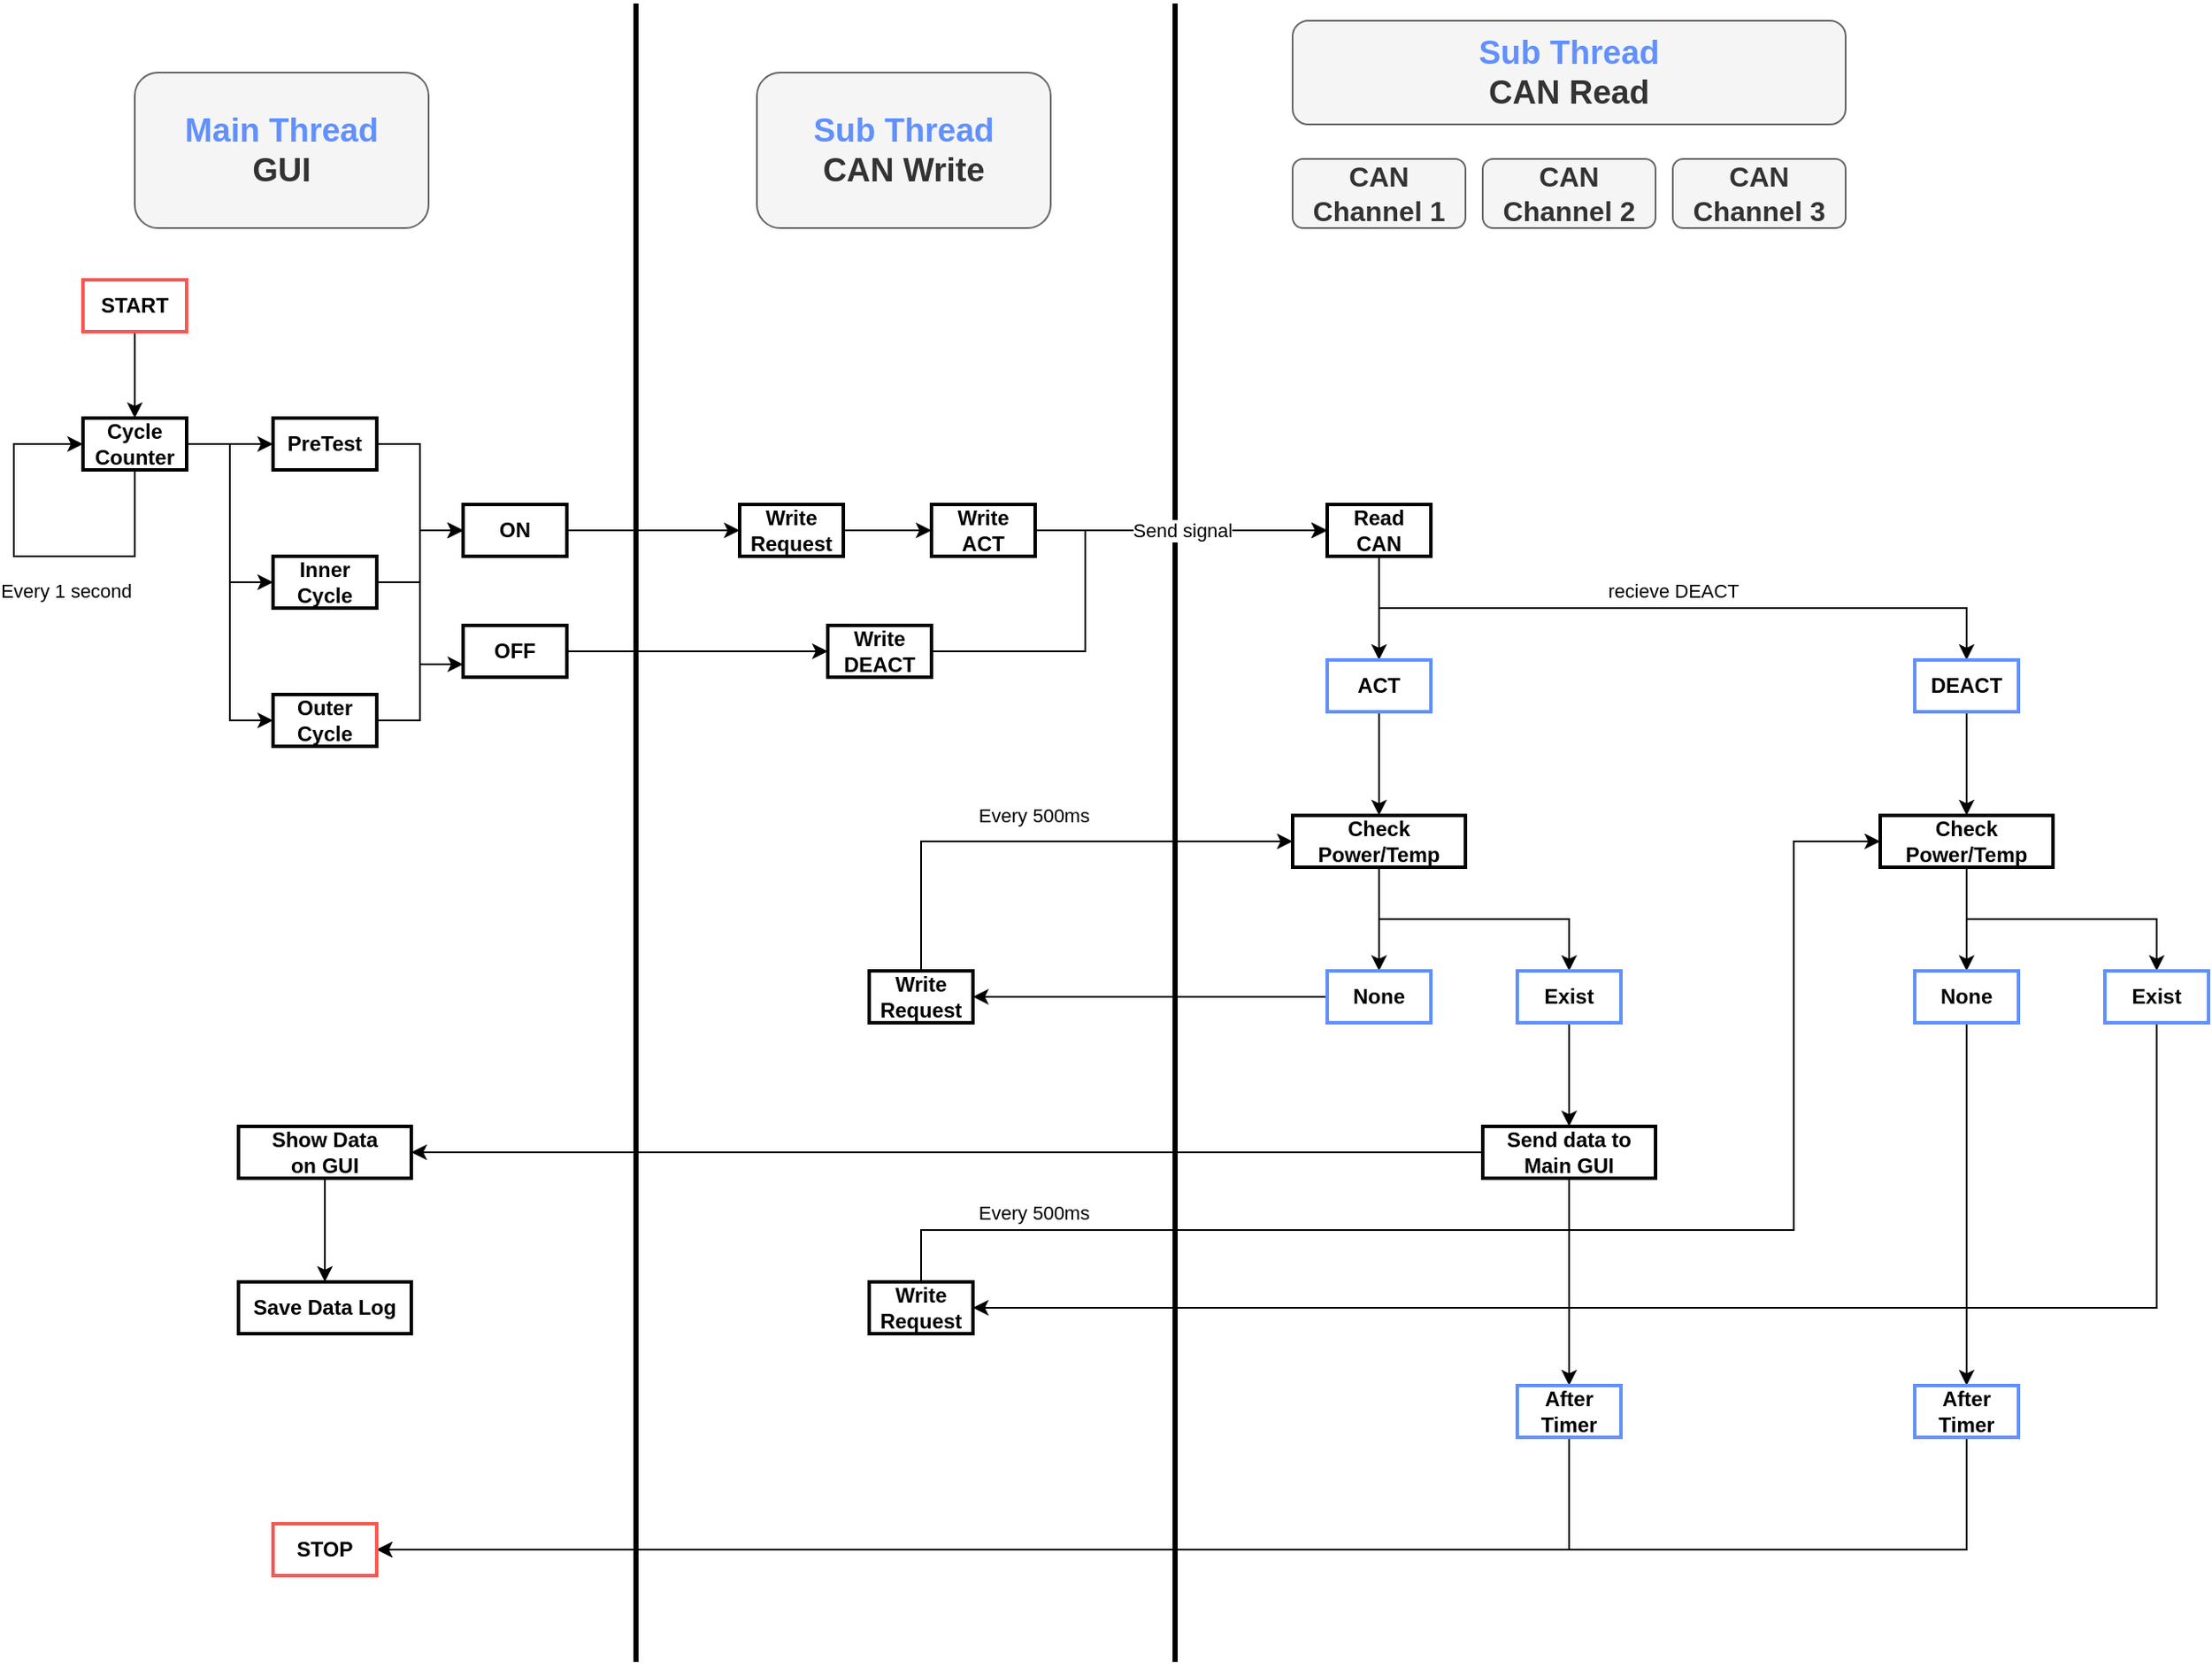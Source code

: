 <mxfile version="24.7.8" pages="2">
  <diagram id="8d7rLkh_Rlaze9eaCxgk" name="Flow_Chart">
    <mxGraphModel dx="1434" dy="836" grid="1" gridSize="10" guides="1" tooltips="1" connect="1" arrows="1" fold="1" page="1" pageScale="1" pageWidth="827" pageHeight="1169" math="0" shadow="0">
      <root>
        <mxCell id="0" />
        <mxCell id="1" parent="0" />
        <mxCell id="RyZvvRaX84lEs0q11GbQ-7" value="&lt;b&gt;&lt;font style=&quot;font-size: 16px;&quot;&gt;CAN&lt;/font&gt;&lt;/b&gt;&lt;div&gt;&lt;b&gt;&lt;font style=&quot;font-size: 16px;&quot;&gt;Channel 1&lt;/font&gt;&lt;/b&gt;&lt;/div&gt;" style="rounded=1;whiteSpace=wrap;html=1;fillColor=#f5f5f5;fontColor=#333333;strokeColor=#666666;" parent="1" vertex="1">
          <mxGeometry x="780" y="130" width="100" height="40" as="geometry" />
        </mxCell>
        <mxCell id="RyZvvRaX84lEs0q11GbQ-8" value="&lt;b&gt;&lt;font style=&quot;font-size: 16px;&quot;&gt;CAN&lt;/font&gt;&lt;/b&gt;&lt;div&gt;&lt;b&gt;&lt;font style=&quot;font-size: 16px;&quot;&gt;Channel 2&lt;/font&gt;&lt;/b&gt;&lt;/div&gt;" style="rounded=1;whiteSpace=wrap;html=1;fillColor=#f5f5f5;fontColor=#333333;strokeColor=#666666;" parent="1" vertex="1">
          <mxGeometry x="890" y="130" width="100" height="40" as="geometry" />
        </mxCell>
        <mxCell id="RyZvvRaX84lEs0q11GbQ-9" value="&lt;b&gt;&lt;font style=&quot;font-size: 16px;&quot;&gt;CAN&lt;/font&gt;&lt;/b&gt;&lt;div&gt;&lt;b&gt;&lt;font style=&quot;font-size: 16px;&quot;&gt;Channel 3&lt;/font&gt;&lt;/b&gt;&lt;/div&gt;" style="rounded=1;whiteSpace=wrap;html=1;fillColor=#f5f5f5;fontColor=#333333;strokeColor=#666666;" parent="1" vertex="1">
          <mxGeometry x="1000" y="130" width="100" height="40" as="geometry" />
        </mxCell>
        <mxCell id="RyZvvRaX84lEs0q11GbQ-10" value="&lt;font style=&quot;font-size: 19px; font-weight: 700;&quot; color=&quot;#6290fc&quot;&gt;Main Thread&lt;/font&gt;&lt;div style=&quot;font-size: 19px; font-weight: 700;&quot;&gt;GUI&lt;/div&gt;" style="rounded=1;whiteSpace=wrap;html=1;fillColor=#f5f5f5;fontColor=#333333;strokeColor=#666666;" parent="1" vertex="1">
          <mxGeometry x="110" y="80" width="170" height="90" as="geometry" />
        </mxCell>
        <mxCell id="RyZvvRaX84lEs0q11GbQ-11" value="&lt;font style=&quot;font-size: 19px; font-weight: 700;&quot; color=&quot;#6290fc&quot;&gt;Sub Thread&lt;/font&gt;&lt;div style=&quot;font-size: 19px; font-weight: 700;&quot;&gt;CAN Write&lt;/div&gt;" style="rounded=1;whiteSpace=wrap;html=1;fillColor=#f5f5f5;fontColor=#333333;strokeColor=#666666;" parent="1" vertex="1">
          <mxGeometry x="470" y="80" width="170" height="90" as="geometry" />
        </mxCell>
        <mxCell id="RyZvvRaX84lEs0q11GbQ-12" value="&lt;font style=&quot;font-size: 19px; font-weight: 700;&quot; color=&quot;#6290fc&quot;&gt;Sub Thread&lt;/font&gt;&lt;div style=&quot;font-size: 19px; font-weight: 700;&quot;&gt;CAN Read&lt;/div&gt;" style="rounded=1;whiteSpace=wrap;html=1;fillColor=#f5f5f5;fontColor=#333333;strokeColor=#666666;" parent="1" vertex="1">
          <mxGeometry x="780" y="50" width="320" height="60" as="geometry" />
        </mxCell>
        <mxCell id="RyZvvRaX84lEs0q11GbQ-14" value="" style="endArrow=none;html=1;rounded=0;strokeWidth=3;" parent="1" edge="1">
          <mxGeometry width="50" height="50" relative="1" as="geometry">
            <mxPoint x="400" y="1000" as="sourcePoint" />
            <mxPoint x="400" y="40" as="targetPoint" />
          </mxGeometry>
        </mxCell>
        <mxCell id="RyZvvRaX84lEs0q11GbQ-15" value="" style="endArrow=none;html=1;rounded=0;strokeWidth=3;" parent="1" edge="1">
          <mxGeometry width="50" height="50" relative="1" as="geometry">
            <mxPoint x="712" y="1000" as="sourcePoint" />
            <mxPoint x="712" y="40" as="targetPoint" />
          </mxGeometry>
        </mxCell>
        <mxCell id="toWJJAxYDYulNdRir4jj-26" value="" style="edgeStyle=orthogonalEdgeStyle;rounded=0;orthogonalLoop=1;jettySize=auto;html=1;" edge="1" parent="1" source="RyZvvRaX84lEs0q11GbQ-16" target="toWJJAxYDYulNdRir4jj-3">
          <mxGeometry relative="1" as="geometry" />
        </mxCell>
        <mxCell id="RyZvvRaX84lEs0q11GbQ-16" value="START" style="text;html=1;align=center;verticalAlign=middle;whiteSpace=wrap;rounded=0;fontStyle=1;strokeColor=#F85752;strokeWidth=2;" parent="1" vertex="1">
          <mxGeometry x="80" y="200" width="60" height="30" as="geometry" />
        </mxCell>
        <mxCell id="RyZvvRaX84lEs0q11GbQ-20" value="Write&lt;div&gt;ACT&lt;/div&gt;" style="text;html=1;align=center;verticalAlign=middle;whiteSpace=wrap;rounded=0;fontStyle=1;strokeColor=default;strokeWidth=2;" parent="1" vertex="1">
          <mxGeometry x="571" y="330" width="60" height="30" as="geometry" />
        </mxCell>
        <mxCell id="toWJJAxYDYulNdRir4jj-23" value="" style="edgeStyle=orthogonalEdgeStyle;rounded=0;orthogonalLoop=1;jettySize=auto;html=1;" edge="1" parent="1" source="RyZvvRaX84lEs0q11GbQ-27" target="toWJJAxYDYulNdRir4jj-21">
          <mxGeometry relative="1" as="geometry" />
        </mxCell>
        <mxCell id="toWJJAxYDYulNdRir4jj-24" value="recieve DEACT" style="edgeStyle=orthogonalEdgeStyle;rounded=0;orthogonalLoop=1;jettySize=auto;html=1;exitX=0.5;exitY=1;exitDx=0;exitDy=0;entryX=0.5;entryY=0;entryDx=0;entryDy=0;" edge="1" parent="1" source="RyZvvRaX84lEs0q11GbQ-27" target="toWJJAxYDYulNdRir4jj-22">
          <mxGeometry y="10" relative="1" as="geometry">
            <mxPoint as="offset" />
          </mxGeometry>
        </mxCell>
        <mxCell id="RyZvvRaX84lEs0q11GbQ-27" value="Read&lt;div&gt;CAN&lt;/div&gt;" style="text;html=1;align=center;verticalAlign=middle;whiteSpace=wrap;rounded=0;fontStyle=1;strokeWidth=2;strokeColor=default;" parent="1" vertex="1">
          <mxGeometry x="800" y="330" width="60" height="30" as="geometry" />
        </mxCell>
        <mxCell id="toWJJAxYDYulNdRir4jj-11" style="edgeStyle=orthogonalEdgeStyle;rounded=0;orthogonalLoop=1;jettySize=auto;html=1;exitX=1;exitY=0.5;exitDx=0;exitDy=0;entryX=0;entryY=0.5;entryDx=0;entryDy=0;" edge="1" parent="1" source="toWJJAxYDYulNdRir4jj-3" target="toWJJAxYDYulNdRir4jj-4">
          <mxGeometry relative="1" as="geometry" />
        </mxCell>
        <mxCell id="toWJJAxYDYulNdRir4jj-12" style="edgeStyle=orthogonalEdgeStyle;rounded=0;orthogonalLoop=1;jettySize=auto;html=1;exitX=1;exitY=0.5;exitDx=0;exitDy=0;entryX=0;entryY=0.5;entryDx=0;entryDy=0;" edge="1" parent="1" source="toWJJAxYDYulNdRir4jj-3" target="toWJJAxYDYulNdRir4jj-5">
          <mxGeometry relative="1" as="geometry" />
        </mxCell>
        <mxCell id="toWJJAxYDYulNdRir4jj-13" style="edgeStyle=orthogonalEdgeStyle;rounded=0;orthogonalLoop=1;jettySize=auto;html=1;exitX=1;exitY=0.5;exitDx=0;exitDy=0;entryX=0;entryY=0.5;entryDx=0;entryDy=0;" edge="1" parent="1" source="toWJJAxYDYulNdRir4jj-3" target="toWJJAxYDYulNdRir4jj-6">
          <mxGeometry relative="1" as="geometry" />
        </mxCell>
        <mxCell id="toWJJAxYDYulNdRir4jj-3" value="Cycle&lt;div&gt;Counter&lt;/div&gt;" style="text;html=1;align=center;verticalAlign=middle;whiteSpace=wrap;rounded=0;fontStyle=1;strokeColor=default;strokeWidth=2;" vertex="1" parent="1">
          <mxGeometry x="80" y="280" width="60" height="30" as="geometry" />
        </mxCell>
        <mxCell id="toWJJAxYDYulNdRir4jj-9" style="edgeStyle=orthogonalEdgeStyle;rounded=0;orthogonalLoop=1;jettySize=auto;html=1;exitX=1;exitY=0.5;exitDx=0;exitDy=0;entryX=0;entryY=0.5;entryDx=0;entryDy=0;" edge="1" parent="1" source="toWJJAxYDYulNdRir4jj-4" target="toWJJAxYDYulNdRir4jj-7">
          <mxGeometry relative="1" as="geometry" />
        </mxCell>
        <mxCell id="toWJJAxYDYulNdRir4jj-10" style="edgeStyle=orthogonalEdgeStyle;rounded=0;orthogonalLoop=1;jettySize=auto;html=1;exitX=1;exitY=0.5;exitDx=0;exitDy=0;entryX=0;entryY=0.75;entryDx=0;entryDy=0;" edge="1" parent="1" source="toWJJAxYDYulNdRir4jj-4" target="toWJJAxYDYulNdRir4jj-8">
          <mxGeometry relative="1" as="geometry" />
        </mxCell>
        <mxCell id="toWJJAxYDYulNdRir4jj-4" value="PreTest" style="text;html=1;align=center;verticalAlign=middle;whiteSpace=wrap;rounded=0;fontStyle=1;strokeColor=default;strokeWidth=2;" vertex="1" parent="1">
          <mxGeometry x="190" y="280" width="60" height="30" as="geometry" />
        </mxCell>
        <mxCell id="toWJJAxYDYulNdRir4jj-14" style="edgeStyle=orthogonalEdgeStyle;rounded=0;orthogonalLoop=1;jettySize=auto;html=1;exitX=1;exitY=0.5;exitDx=0;exitDy=0;entryX=0;entryY=0.5;entryDx=0;entryDy=0;" edge="1" parent="1" source="toWJJAxYDYulNdRir4jj-5" target="toWJJAxYDYulNdRir4jj-7">
          <mxGeometry relative="1" as="geometry" />
        </mxCell>
        <mxCell id="toWJJAxYDYulNdRir4jj-5" value="Inner&lt;div&gt;Cycle&lt;/div&gt;" style="text;html=1;align=center;verticalAlign=middle;whiteSpace=wrap;rounded=0;fontStyle=1;strokeColor=default;strokeWidth=2;" vertex="1" parent="1">
          <mxGeometry x="190" y="360" width="60" height="30" as="geometry" />
        </mxCell>
        <mxCell id="toWJJAxYDYulNdRir4jj-15" style="edgeStyle=orthogonalEdgeStyle;rounded=0;orthogonalLoop=1;jettySize=auto;html=1;exitX=1;exitY=0.5;exitDx=0;exitDy=0;entryX=0;entryY=0.5;entryDx=0;entryDy=0;" edge="1" parent="1" source="toWJJAxYDYulNdRir4jj-6" target="toWJJAxYDYulNdRir4jj-7">
          <mxGeometry relative="1" as="geometry" />
        </mxCell>
        <mxCell id="toWJJAxYDYulNdRir4jj-6" value="Outer&lt;div&gt;Cycle&lt;/div&gt;" style="text;html=1;align=center;verticalAlign=middle;whiteSpace=wrap;rounded=0;fontStyle=1;strokeColor=default;strokeWidth=2;" vertex="1" parent="1">
          <mxGeometry x="190" y="440" width="60" height="30" as="geometry" />
        </mxCell>
        <mxCell id="toWJJAxYDYulNdRir4jj-18" style="edgeStyle=orthogonalEdgeStyle;rounded=0;orthogonalLoop=1;jettySize=auto;html=1;exitX=1;exitY=0.5;exitDx=0;exitDy=0;entryX=0;entryY=0.5;entryDx=0;entryDy=0;" edge="1" parent="1" source="toWJJAxYDYulNdRir4jj-35" target="RyZvvRaX84lEs0q11GbQ-20">
          <mxGeometry relative="1" as="geometry" />
        </mxCell>
        <mxCell id="toWJJAxYDYulNdRir4jj-7" value="ON" style="text;html=1;align=center;verticalAlign=middle;whiteSpace=wrap;rounded=0;fontStyle=1;strokeColor=default;strokeWidth=2;" vertex="1" parent="1">
          <mxGeometry x="300" y="330" width="60" height="30" as="geometry" />
        </mxCell>
        <mxCell id="toWJJAxYDYulNdRir4jj-19" style="edgeStyle=orthogonalEdgeStyle;rounded=0;orthogonalLoop=1;jettySize=auto;html=1;exitX=1;exitY=0.5;exitDx=0;exitDy=0;entryX=0;entryY=0.5;entryDx=0;entryDy=0;" edge="1" parent="1" source="toWJJAxYDYulNdRir4jj-8" target="toWJJAxYDYulNdRir4jj-16">
          <mxGeometry relative="1" as="geometry" />
        </mxCell>
        <mxCell id="toWJJAxYDYulNdRir4jj-8" value="OFF" style="text;html=1;align=center;verticalAlign=middle;whiteSpace=wrap;rounded=0;fontStyle=1;strokeColor=default;strokeWidth=2;" vertex="1" parent="1">
          <mxGeometry x="300" y="400" width="60" height="30" as="geometry" />
        </mxCell>
        <mxCell id="toWJJAxYDYulNdRir4jj-17" style="edgeStyle=orthogonalEdgeStyle;rounded=0;orthogonalLoop=1;jettySize=auto;html=1;exitX=1;exitY=0.5;exitDx=0;exitDy=0;entryX=0;entryY=0.5;entryDx=0;entryDy=0;" edge="1" parent="1" source="toWJJAxYDYulNdRir4jj-16" target="RyZvvRaX84lEs0q11GbQ-27">
          <mxGeometry relative="1" as="geometry">
            <Array as="points">
              <mxPoint x="660" y="415" />
              <mxPoint x="660" y="345" />
            </Array>
          </mxGeometry>
        </mxCell>
        <mxCell id="toWJJAxYDYulNdRir4jj-16" value="Write&lt;div&gt;DEACT&lt;/div&gt;" style="text;html=1;align=center;verticalAlign=middle;whiteSpace=wrap;rounded=0;fontStyle=1;strokeColor=default;strokeWidth=2;" vertex="1" parent="1">
          <mxGeometry x="511" y="400" width="60" height="30" as="geometry" />
        </mxCell>
        <mxCell id="RyZvvRaX84lEs0q11GbQ-30" value="Send signal" style="edgeStyle=orthogonalEdgeStyle;rounded=0;orthogonalLoop=1;jettySize=auto;html=1;entryX=0;entryY=0.5;entryDx=0;entryDy=0;exitX=1;exitY=0.5;exitDx=0;exitDy=0;" parent="1" source="RyZvvRaX84lEs0q11GbQ-20" target="RyZvvRaX84lEs0q11GbQ-27" edge="1">
          <mxGeometry relative="1" as="geometry">
            <Array as="points">
              <mxPoint x="690" y="345" />
              <mxPoint x="690" y="345" />
            </Array>
          </mxGeometry>
        </mxCell>
        <mxCell id="toWJJAxYDYulNdRir4jj-20" value="Every 1 second" style="edgeStyle=orthogonalEdgeStyle;rounded=0;orthogonalLoop=1;jettySize=auto;html=1;entryX=0;entryY=0.5;entryDx=0;entryDy=0;exitX=0.5;exitY=1;exitDx=0;exitDy=0;" edge="1" parent="1" source="toWJJAxYDYulNdRir4jj-3" target="toWJJAxYDYulNdRir4jj-3">
          <mxGeometry x="-0.2" y="20" relative="1" as="geometry">
            <Array as="points">
              <mxPoint x="110" y="360" />
              <mxPoint x="40" y="360" />
              <mxPoint x="40" y="295" />
            </Array>
            <mxPoint as="offset" />
          </mxGeometry>
        </mxCell>
        <mxCell id="toWJJAxYDYulNdRir4jj-29" value="" style="edgeStyle=orthogonalEdgeStyle;rounded=0;orthogonalLoop=1;jettySize=auto;html=1;" edge="1" parent="1" source="toWJJAxYDYulNdRir4jj-21" target="toWJJAxYDYulNdRir4jj-25">
          <mxGeometry relative="1" as="geometry" />
        </mxCell>
        <mxCell id="toWJJAxYDYulNdRir4jj-21" value="ACT" style="text;html=1;align=center;verticalAlign=middle;whiteSpace=wrap;rounded=0;fontStyle=1;strokeWidth=2;strokeColor=#6290FC;" vertex="1" parent="1">
          <mxGeometry x="800" y="420" width="60" height="30" as="geometry" />
        </mxCell>
        <mxCell id="toWJJAxYDYulNdRir4jj-42" value="" style="edgeStyle=orthogonalEdgeStyle;rounded=0;orthogonalLoop=1;jettySize=auto;html=1;" edge="1" parent="1" source="toWJJAxYDYulNdRir4jj-22" target="toWJJAxYDYulNdRir4jj-41">
          <mxGeometry relative="1" as="geometry" />
        </mxCell>
        <mxCell id="toWJJAxYDYulNdRir4jj-22" value="DEACT" style="text;html=1;align=center;verticalAlign=middle;whiteSpace=wrap;rounded=0;fontStyle=1;strokeWidth=2;strokeColor=#6290FC;" vertex="1" parent="1">
          <mxGeometry x="1140" y="420" width="60" height="30" as="geometry" />
        </mxCell>
        <mxCell id="toWJJAxYDYulNdRir4jj-30" value="" style="edgeStyle=orthogonalEdgeStyle;rounded=0;orthogonalLoop=1;jettySize=auto;html=1;" edge="1" parent="1" source="toWJJAxYDYulNdRir4jj-25" target="toWJJAxYDYulNdRir4jj-27">
          <mxGeometry relative="1" as="geometry" />
        </mxCell>
        <mxCell id="toWJJAxYDYulNdRir4jj-31" style="edgeStyle=orthogonalEdgeStyle;rounded=0;orthogonalLoop=1;jettySize=auto;html=1;exitX=0.5;exitY=1;exitDx=0;exitDy=0;entryX=0.5;entryY=0;entryDx=0;entryDy=0;" edge="1" parent="1" source="toWJJAxYDYulNdRir4jj-25" target="toWJJAxYDYulNdRir4jj-28">
          <mxGeometry relative="1" as="geometry" />
        </mxCell>
        <mxCell id="toWJJAxYDYulNdRir4jj-25" value="Check&lt;div&gt;Power/Temp&lt;/div&gt;" style="text;html=1;align=center;verticalAlign=middle;whiteSpace=wrap;rounded=0;fontStyle=1;strokeWidth=2;strokeColor=default;" vertex="1" parent="1">
          <mxGeometry x="780" y="510" width="100" height="30" as="geometry" />
        </mxCell>
        <mxCell id="toWJJAxYDYulNdRir4jj-37" style="edgeStyle=orthogonalEdgeStyle;rounded=0;orthogonalLoop=1;jettySize=auto;html=1;entryX=1;entryY=0.5;entryDx=0;entryDy=0;" edge="1" parent="1" source="toWJJAxYDYulNdRir4jj-27" target="toWJJAxYDYulNdRir4jj-34">
          <mxGeometry relative="1" as="geometry" />
        </mxCell>
        <mxCell id="toWJJAxYDYulNdRir4jj-27" value="None" style="text;html=1;align=center;verticalAlign=middle;whiteSpace=wrap;rounded=0;fontStyle=1;strokeWidth=2;strokeColor=#6290FC;" vertex="1" parent="1">
          <mxGeometry x="800" y="600" width="60" height="30" as="geometry" />
        </mxCell>
        <mxCell id="toWJJAxYDYulNdRir4jj-33" value="" style="edgeStyle=orthogonalEdgeStyle;rounded=0;orthogonalLoop=1;jettySize=auto;html=1;" edge="1" parent="1" source="toWJJAxYDYulNdRir4jj-28" target="toWJJAxYDYulNdRir4jj-32">
          <mxGeometry relative="1" as="geometry" />
        </mxCell>
        <mxCell id="toWJJAxYDYulNdRir4jj-28" value="Exist" style="text;html=1;align=center;verticalAlign=middle;whiteSpace=wrap;rounded=0;fontStyle=1;strokeWidth=2;strokeColor=#6290FC;" vertex="1" parent="1">
          <mxGeometry x="910" y="600" width="60" height="30" as="geometry" />
        </mxCell>
        <mxCell id="toWJJAxYDYulNdRir4jj-40" style="edgeStyle=orthogonalEdgeStyle;rounded=0;orthogonalLoop=1;jettySize=auto;html=1;exitX=0;exitY=0.5;exitDx=0;exitDy=0;entryX=1;entryY=0.5;entryDx=0;entryDy=0;" edge="1" parent="1" source="toWJJAxYDYulNdRir4jj-32" target="toWJJAxYDYulNdRir4jj-39">
          <mxGeometry relative="1" as="geometry" />
        </mxCell>
        <mxCell id="toWJJAxYDYulNdRir4jj-51" style="edgeStyle=orthogonalEdgeStyle;rounded=0;orthogonalLoop=1;jettySize=auto;html=1;exitX=0.5;exitY=1;exitDx=0;exitDy=0;" edge="1" parent="1" source="toWJJAxYDYulNdRir4jj-32">
          <mxGeometry relative="1" as="geometry">
            <mxPoint x="940" y="840" as="targetPoint" />
          </mxGeometry>
        </mxCell>
        <mxCell id="toWJJAxYDYulNdRir4jj-32" value="Send data to&lt;div&gt;Main GUI&lt;/div&gt;" style="text;html=1;align=center;verticalAlign=middle;whiteSpace=wrap;rounded=0;fontStyle=1;strokeWidth=2;strokeColor=default;" vertex="1" parent="1">
          <mxGeometry x="890" y="690" width="100" height="30" as="geometry" />
        </mxCell>
        <mxCell id="toWJJAxYDYulNdRir4jj-38" value="Every 500ms" style="edgeStyle=orthogonalEdgeStyle;rounded=0;orthogonalLoop=1;jettySize=auto;html=1;exitX=0.5;exitY=0;exitDx=0;exitDy=0;entryX=0;entryY=0.5;entryDx=0;entryDy=0;" edge="1" parent="1" source="toWJJAxYDYulNdRir4jj-34" target="toWJJAxYDYulNdRir4jj-25">
          <mxGeometry x="-0.035" y="15" relative="1" as="geometry">
            <mxPoint as="offset" />
          </mxGeometry>
        </mxCell>
        <mxCell id="toWJJAxYDYulNdRir4jj-34" value="Write&lt;div&gt;Request&lt;/div&gt;" style="text;html=1;align=center;verticalAlign=middle;whiteSpace=wrap;rounded=0;fontStyle=1;strokeColor=default;strokeWidth=2;" vertex="1" parent="1">
          <mxGeometry x="535" y="600" width="60" height="30" as="geometry" />
        </mxCell>
        <mxCell id="toWJJAxYDYulNdRir4jj-36" value="" style="edgeStyle=orthogonalEdgeStyle;rounded=0;orthogonalLoop=1;jettySize=auto;html=1;exitX=1;exitY=0.5;exitDx=0;exitDy=0;entryX=0;entryY=0.5;entryDx=0;entryDy=0;" edge="1" parent="1" source="toWJJAxYDYulNdRir4jj-7" target="toWJJAxYDYulNdRir4jj-35">
          <mxGeometry relative="1" as="geometry">
            <mxPoint x="360" y="345" as="sourcePoint" />
            <mxPoint x="525" y="345" as="targetPoint" />
          </mxGeometry>
        </mxCell>
        <mxCell id="toWJJAxYDYulNdRir4jj-35" value="Write&lt;div&gt;Request&lt;/div&gt;" style="text;html=1;align=center;verticalAlign=middle;whiteSpace=wrap;rounded=0;fontStyle=1;strokeColor=default;strokeWidth=2;" vertex="1" parent="1">
          <mxGeometry x="460" y="330" width="60" height="30" as="geometry" />
        </mxCell>
        <mxCell id="toWJJAxYDYulNdRir4jj-60" style="edgeStyle=orthogonalEdgeStyle;rounded=0;orthogonalLoop=1;jettySize=auto;html=1;exitX=0.5;exitY=1;exitDx=0;exitDy=0;entryX=0.5;entryY=0;entryDx=0;entryDy=0;" edge="1" parent="1" source="toWJJAxYDYulNdRir4jj-39" target="toWJJAxYDYulNdRir4jj-59">
          <mxGeometry relative="1" as="geometry" />
        </mxCell>
        <mxCell id="toWJJAxYDYulNdRir4jj-39" value="Show Data&lt;div&gt;on GUI&lt;/div&gt;" style="text;html=1;align=center;verticalAlign=middle;whiteSpace=wrap;rounded=0;fontStyle=1;strokeColor=default;strokeWidth=2;" vertex="1" parent="1">
          <mxGeometry x="170" y="690" width="100" height="30" as="geometry" />
        </mxCell>
        <mxCell id="toWJJAxYDYulNdRir4jj-45" value="" style="edgeStyle=orthogonalEdgeStyle;rounded=0;orthogonalLoop=1;jettySize=auto;html=1;" edge="1" parent="1" source="toWJJAxYDYulNdRir4jj-41" target="toWJJAxYDYulNdRir4jj-43">
          <mxGeometry relative="1" as="geometry" />
        </mxCell>
        <mxCell id="toWJJAxYDYulNdRir4jj-47" style="edgeStyle=orthogonalEdgeStyle;rounded=0;orthogonalLoop=1;jettySize=auto;html=1;exitX=0.5;exitY=1;exitDx=0;exitDy=0;entryX=0.5;entryY=0;entryDx=0;entryDy=0;" edge="1" parent="1" source="toWJJAxYDYulNdRir4jj-41" target="toWJJAxYDYulNdRir4jj-44">
          <mxGeometry relative="1" as="geometry" />
        </mxCell>
        <mxCell id="toWJJAxYDYulNdRir4jj-41" value="Check&lt;div&gt;Power/Temp&lt;/div&gt;" style="text;html=1;align=center;verticalAlign=middle;whiteSpace=wrap;rounded=0;fontStyle=1;strokeWidth=2;strokeColor=default;" vertex="1" parent="1">
          <mxGeometry x="1120" y="510" width="100" height="30" as="geometry" />
        </mxCell>
        <mxCell id="toWJJAxYDYulNdRir4jj-54" style="edgeStyle=orthogonalEdgeStyle;rounded=0;orthogonalLoop=1;jettySize=auto;html=1;exitX=0.5;exitY=1;exitDx=0;exitDy=0;entryX=0.5;entryY=0;entryDx=0;entryDy=0;" edge="1" parent="1" source="toWJJAxYDYulNdRir4jj-43" target="toWJJAxYDYulNdRir4jj-53">
          <mxGeometry relative="1" as="geometry" />
        </mxCell>
        <mxCell id="toWJJAxYDYulNdRir4jj-43" value="None" style="text;html=1;align=center;verticalAlign=middle;whiteSpace=wrap;rounded=0;fontStyle=1;strokeWidth=2;strokeColor=#6290FC;" vertex="1" parent="1">
          <mxGeometry x="1140" y="600" width="60" height="30" as="geometry" />
        </mxCell>
        <mxCell id="toWJJAxYDYulNdRir4jj-49" style="edgeStyle=orthogonalEdgeStyle;rounded=0;orthogonalLoop=1;jettySize=auto;html=1;exitX=0.5;exitY=1;exitDx=0;exitDy=0;entryX=1;entryY=0.5;entryDx=0;entryDy=0;" edge="1" parent="1" source="toWJJAxYDYulNdRir4jj-44" target="toWJJAxYDYulNdRir4jj-48">
          <mxGeometry relative="1" as="geometry" />
        </mxCell>
        <mxCell id="toWJJAxYDYulNdRir4jj-44" value="Exist" style="text;html=1;align=center;verticalAlign=middle;whiteSpace=wrap;rounded=0;fontStyle=1;strokeWidth=2;strokeColor=#6290FC;" vertex="1" parent="1">
          <mxGeometry x="1250" y="600" width="60" height="30" as="geometry" />
        </mxCell>
        <mxCell id="toWJJAxYDYulNdRir4jj-50" value="Every 500ms" style="edgeStyle=orthogonalEdgeStyle;rounded=0;orthogonalLoop=1;jettySize=auto;html=1;exitX=0.5;exitY=0;exitDx=0;exitDy=0;entryX=0;entryY=0.5;entryDx=0;entryDy=0;" edge="1" parent="1" source="toWJJAxYDYulNdRir4jj-48" target="toWJJAxYDYulNdRir4jj-41">
          <mxGeometry x="-0.765" y="10" relative="1" as="geometry">
            <Array as="points">
              <mxPoint x="565" y="750" />
              <mxPoint x="1070" y="750" />
              <mxPoint x="1070" y="525" />
            </Array>
            <mxPoint as="offset" />
          </mxGeometry>
        </mxCell>
        <mxCell id="toWJJAxYDYulNdRir4jj-48" value="Write&lt;div&gt;Request&lt;/div&gt;" style="text;html=1;align=center;verticalAlign=middle;whiteSpace=wrap;rounded=0;fontStyle=1;strokeColor=default;strokeWidth=2;" vertex="1" parent="1">
          <mxGeometry x="535" y="780" width="60" height="30" as="geometry" />
        </mxCell>
        <mxCell id="toWJJAxYDYulNdRir4jj-56" style="edgeStyle=orthogonalEdgeStyle;rounded=0;orthogonalLoop=1;jettySize=auto;html=1;exitX=0.5;exitY=1;exitDx=0;exitDy=0;entryX=1;entryY=0.5;entryDx=0;entryDy=0;" edge="1" parent="1" source="toWJJAxYDYulNdRir4jj-52" target="toWJJAxYDYulNdRir4jj-55">
          <mxGeometry relative="1" as="geometry" />
        </mxCell>
        <mxCell id="toWJJAxYDYulNdRir4jj-52" value="After Timer" style="text;html=1;align=center;verticalAlign=middle;whiteSpace=wrap;rounded=0;fontStyle=1;strokeWidth=2;strokeColor=#6290FC;" vertex="1" parent="1">
          <mxGeometry x="910" y="840" width="60" height="30" as="geometry" />
        </mxCell>
        <mxCell id="toWJJAxYDYulNdRir4jj-58" style="edgeStyle=orthogonalEdgeStyle;rounded=0;orthogonalLoop=1;jettySize=auto;html=1;exitX=0.5;exitY=1;exitDx=0;exitDy=0;entryX=1;entryY=0.5;entryDx=0;entryDy=0;" edge="1" parent="1" source="toWJJAxYDYulNdRir4jj-53" target="toWJJAxYDYulNdRir4jj-55">
          <mxGeometry relative="1" as="geometry" />
        </mxCell>
        <mxCell id="toWJJAxYDYulNdRir4jj-53" value="After Timer" style="text;html=1;align=center;verticalAlign=middle;whiteSpace=wrap;rounded=0;fontStyle=1;strokeWidth=2;strokeColor=#6290FC;" vertex="1" parent="1">
          <mxGeometry x="1140" y="840" width="60" height="30" as="geometry" />
        </mxCell>
        <mxCell id="toWJJAxYDYulNdRir4jj-55" value="STOP" style="text;html=1;align=center;verticalAlign=middle;whiteSpace=wrap;rounded=0;fontStyle=1;strokeColor=#F85752;strokeWidth=2;" vertex="1" parent="1">
          <mxGeometry x="190" y="920" width="60" height="30" as="geometry" />
        </mxCell>
        <mxCell id="toWJJAxYDYulNdRir4jj-59" value="Save Data Log" style="text;html=1;align=center;verticalAlign=middle;whiteSpace=wrap;rounded=0;fontStyle=1;strokeColor=default;strokeWidth=2;" vertex="1" parent="1">
          <mxGeometry x="170" y="780" width="100" height="30" as="geometry" />
        </mxCell>
      </root>
    </mxGraphModel>
  </diagram>
  <diagram name="To-do List" id="82l3B0d-pCZPq8J49dUm">
    <mxGraphModel dx="989" dy="577" grid="0" gridSize="10" guides="1" tooltips="1" connect="1" arrows="1" fold="1" page="1" pageScale="1" pageWidth="827" pageHeight="1169" math="0" shadow="0">
      <root>
        <mxCell id="0" />
        <mxCell id="1" parent="0" />
      </root>
    </mxGraphModel>
  </diagram>
</mxfile>
